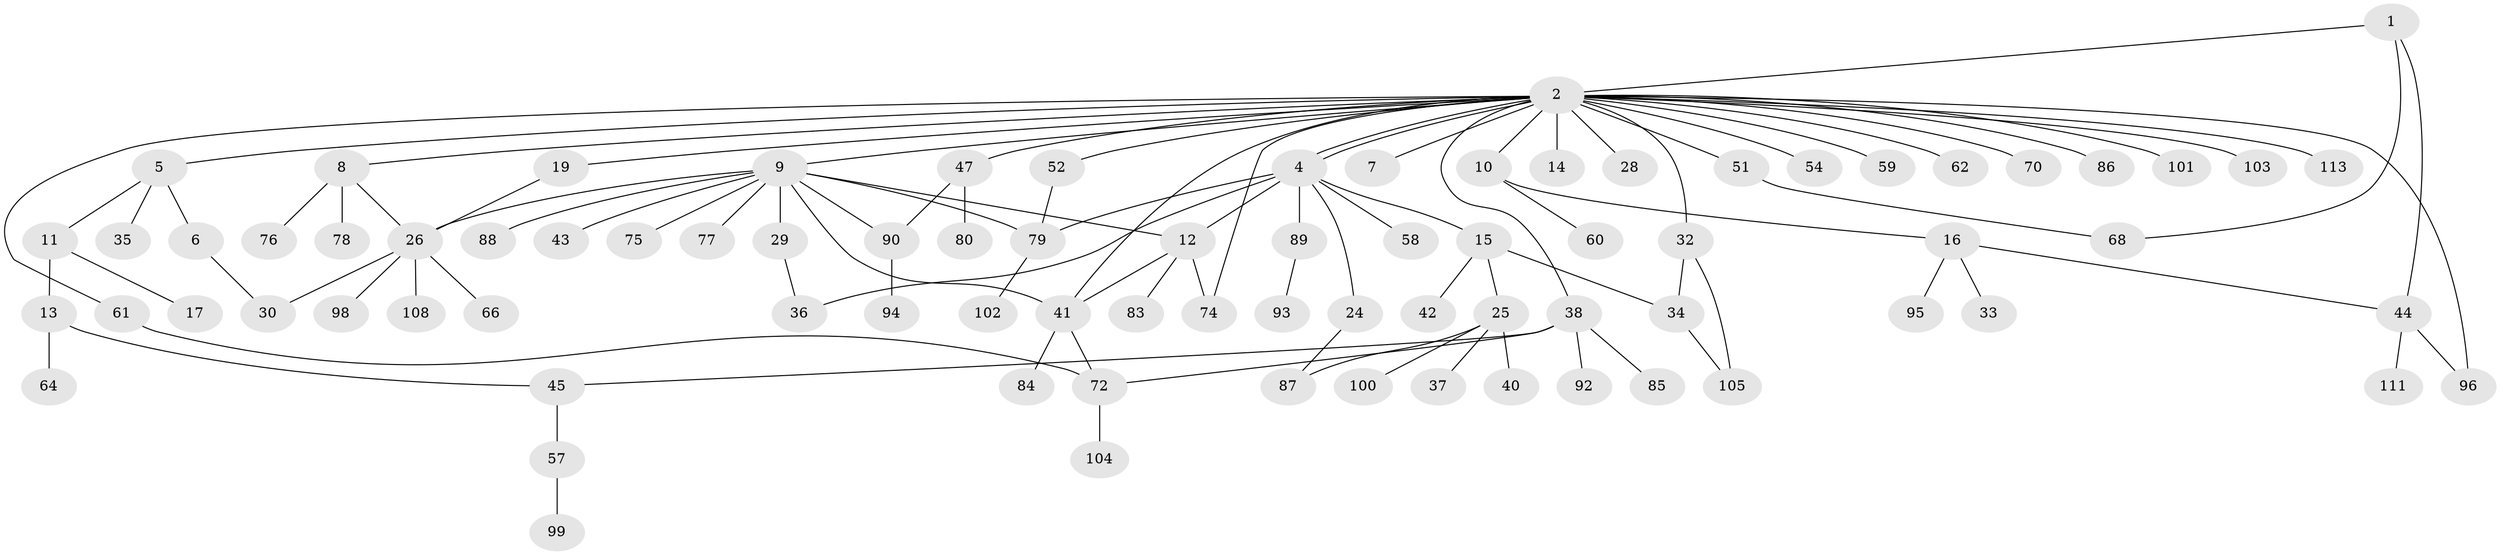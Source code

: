 // original degree distribution, {4: 0.09649122807017543, 24: 0.008771929824561403, 7: 0.008771929824561403, 8: 0.017543859649122806, 5: 0.07017543859649122, 3: 0.05263157894736842, 1: 0.5087719298245614, 2: 0.22807017543859648, 11: 0.008771929824561403}
// Generated by graph-tools (version 1.1) at 2025/11/02/27/25 16:11:16]
// undirected, 82 vertices, 102 edges
graph export_dot {
graph [start="1"]
  node [color=gray90,style=filled];
  1 [super="+31"];
  2 [super="+3"];
  4 [super="+21"];
  5 [super="+23"];
  6 [super="+50"];
  7;
  8 [super="+114"];
  9 [super="+20"];
  10 [super="+63"];
  11 [super="+27"];
  12 [super="+22"];
  13 [super="+65"];
  14;
  15 [super="+18"];
  16 [super="+109"];
  17 [super="+49"];
  19;
  24 [super="+97"];
  25 [super="+106"];
  26 [super="+71"];
  28 [super="+53"];
  29;
  30;
  32 [super="+107"];
  33 [super="+39"];
  34 [super="+56"];
  35;
  36 [super="+55"];
  37;
  38 [super="+67"];
  40;
  41 [super="+46"];
  42;
  43;
  44 [super="+48"];
  45;
  47 [super="+73"];
  51;
  52;
  54;
  57 [super="+81"];
  58;
  59 [super="+91"];
  60;
  61;
  62;
  64;
  66;
  68 [super="+69"];
  70;
  72 [super="+82"];
  74;
  75;
  76;
  77;
  78;
  79;
  80;
  83;
  84;
  85;
  86;
  87 [super="+110"];
  88;
  89;
  90;
  92;
  93;
  94;
  95;
  96 [super="+112"];
  98;
  99;
  100;
  101;
  102;
  103;
  104;
  105;
  108;
  111;
  113;
  1 -- 2;
  1 -- 44;
  1 -- 68;
  2 -- 4;
  2 -- 4;
  2 -- 7;
  2 -- 8;
  2 -- 9;
  2 -- 19;
  2 -- 28;
  2 -- 32;
  2 -- 38;
  2 -- 41;
  2 -- 47;
  2 -- 51;
  2 -- 52;
  2 -- 54;
  2 -- 59;
  2 -- 61;
  2 -- 62;
  2 -- 70;
  2 -- 86;
  2 -- 96 [weight=2];
  2 -- 103;
  2 -- 113;
  2 -- 5;
  2 -- 101;
  2 -- 74;
  2 -- 10;
  2 -- 14;
  4 -- 12;
  4 -- 15;
  4 -- 24;
  4 -- 36;
  4 -- 58;
  4 -- 89;
  4 -- 79;
  5 -- 6;
  5 -- 11;
  5 -- 35;
  6 -- 30;
  8 -- 26;
  8 -- 76;
  8 -- 78;
  9 -- 26;
  9 -- 41;
  9 -- 75;
  9 -- 12;
  9 -- 43;
  9 -- 77;
  9 -- 79;
  9 -- 88;
  9 -- 90;
  9 -- 29;
  10 -- 16;
  10 -- 60;
  11 -- 13;
  11 -- 17;
  12 -- 83;
  12 -- 41;
  12 -- 74;
  13 -- 45;
  13 -- 64;
  15 -- 25;
  15 -- 34;
  15 -- 42;
  16 -- 33;
  16 -- 95;
  16 -- 44;
  19 -- 26;
  24 -- 87;
  25 -- 37;
  25 -- 40;
  25 -- 100;
  25 -- 87;
  26 -- 30;
  26 -- 66;
  26 -- 98;
  26 -- 108;
  29 -- 36;
  32 -- 34;
  32 -- 105;
  34 -- 105;
  38 -- 45;
  38 -- 85;
  38 -- 92;
  38 -- 72;
  41 -- 72;
  41 -- 84;
  44 -- 96;
  44 -- 111;
  45 -- 57;
  47 -- 80;
  47 -- 90;
  51 -- 68;
  52 -- 79;
  57 -- 99;
  61 -- 72;
  72 -- 104;
  79 -- 102;
  89 -- 93;
  90 -- 94;
}
